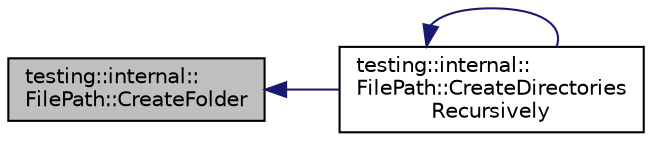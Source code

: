digraph "testing::internal::FilePath::CreateFolder"
{
  edge [fontname="Helvetica",fontsize="10",labelfontname="Helvetica",labelfontsize="10"];
  node [fontname="Helvetica",fontsize="10",shape=record];
  rankdir="LR";
  Node112 [label="testing::internal::\lFilePath::CreateFolder",height=0.2,width=0.4,color="black", fillcolor="grey75", style="filled", fontcolor="black"];
  Node112 -> Node113 [dir="back",color="midnightblue",fontsize="10",style="solid",fontname="Helvetica"];
  Node113 [label="testing::internal::\lFilePath::CreateDirectories\lRecursively",height=0.2,width=0.4,color="black", fillcolor="white", style="filled",URL="$de/d14/classtesting_1_1internal_1_1_file_path.html#a26790e530dd738f7fc8202c1ce718406"];
  Node113 -> Node113 [dir="back",color="midnightblue",fontsize="10",style="solid",fontname="Helvetica"];
}
